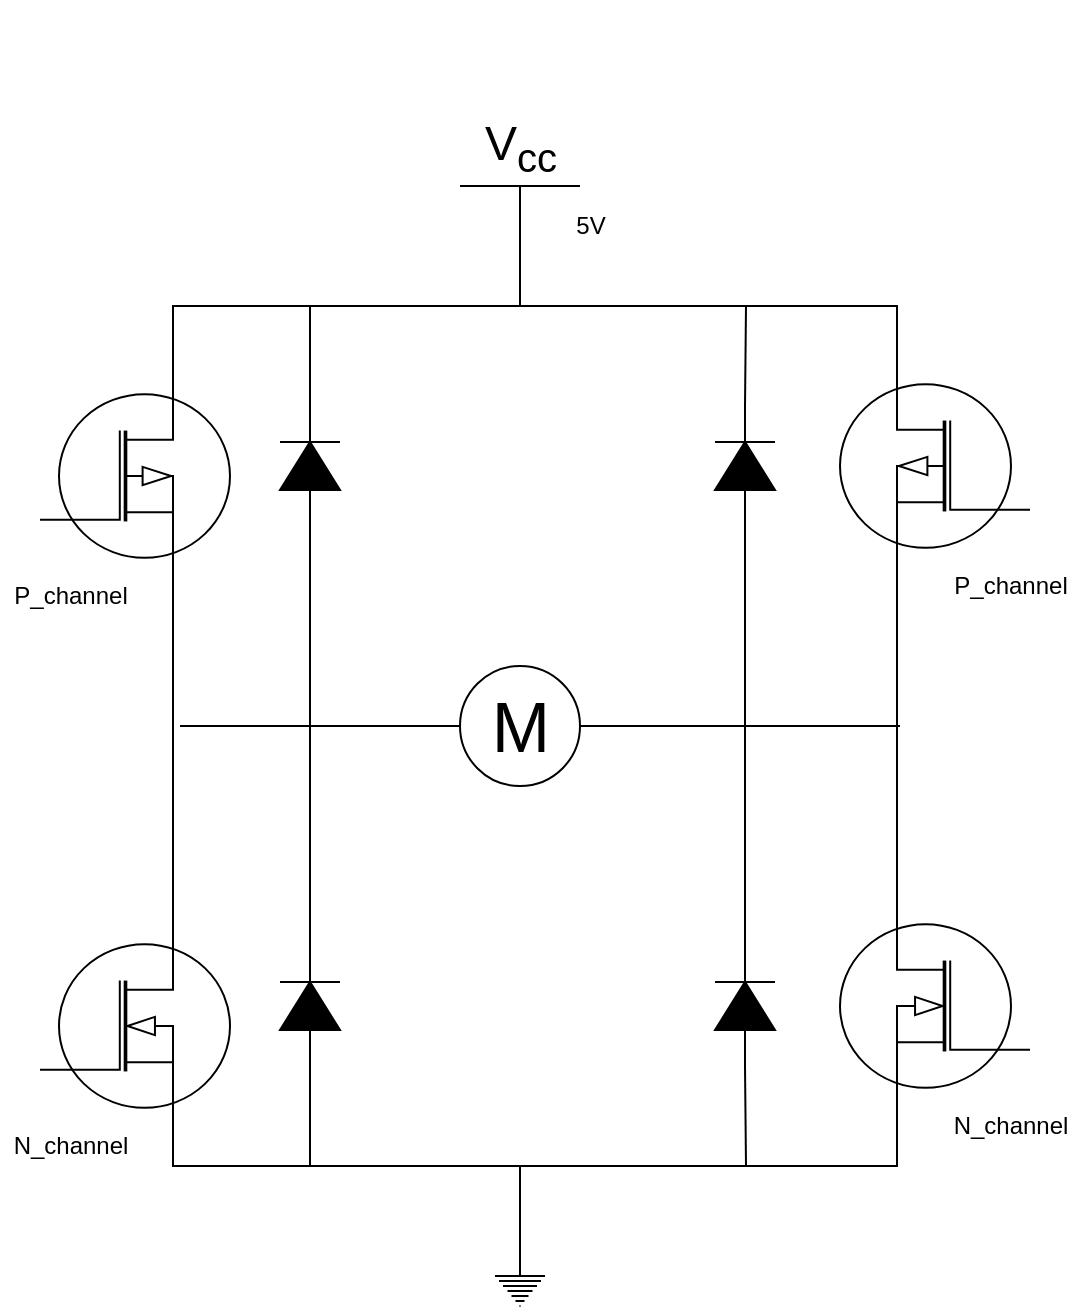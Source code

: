 <mxfile version="13.8.0" type="github">
  <diagram name="Page-1" id="7e0a89b8-554c-2b80-1dc8-d5c74ca68de4">
    <mxGraphModel dx="1350" dy="738" grid="1" gridSize="10" guides="1" tooltips="1" connect="1" arrows="1" fold="1" page="1" pageScale="1" pageWidth="1100" pageHeight="850" background="#ffffff" math="0" shadow="0">
      <root>
        <mxCell id="0" />
        <mxCell id="1" parent="0" />
        <mxCell id="p1qaOxme0rnu5QDFxy7s-23" style="edgeStyle=orthogonalEdgeStyle;rounded=0;orthogonalLoop=1;jettySize=auto;html=1;exitX=0.7;exitY=0;exitDx=0;exitDy=0;exitPerimeter=0;entryX=0.5;entryY=0;entryDx=0;entryDy=0;entryPerimeter=0;endArrow=none;endFill=0;" edge="1" parent="1" source="p1qaOxme0rnu5QDFxy7s-1" target="p1qaOxme0rnu5QDFxy7s-7">
          <mxGeometry relative="1" as="geometry">
            <Array as="points">
              <mxPoint x="337" y="170" />
              <mxPoint x="510" y="170" />
            </Array>
          </mxGeometry>
        </mxCell>
        <mxCell id="p1qaOxme0rnu5QDFxy7s-1" value="" style="verticalLabelPosition=bottom;shadow=0;dashed=0;align=center;html=1;verticalAlign=top;shape=mxgraph.electrical.mosfets1.p-channel_mosfet_1;" vertex="1" parent="1">
          <mxGeometry x="270" y="205" width="95" height="100" as="geometry" />
        </mxCell>
        <mxCell id="p1qaOxme0rnu5QDFxy7s-27" style="edgeStyle=orthogonalEdgeStyle;rounded=0;orthogonalLoop=1;jettySize=auto;html=1;exitX=0.7;exitY=0;exitDx=0;exitDy=0;exitPerimeter=0;entryX=0.7;entryY=1;entryDx=0;entryDy=0;entryPerimeter=0;endArrow=none;endFill=0;" edge="1" parent="1" source="p1qaOxme0rnu5QDFxy7s-2" target="p1qaOxme0rnu5QDFxy7s-1">
          <mxGeometry relative="1" as="geometry">
            <Array as="points">
              <mxPoint x="337" y="480" />
              <mxPoint x="337" y="395" />
            </Array>
          </mxGeometry>
        </mxCell>
        <mxCell id="p1qaOxme0rnu5QDFxy7s-2" value="" style="verticalLabelPosition=bottom;shadow=0;dashed=0;align=center;html=1;verticalAlign=top;shape=mxgraph.electrical.mosfets1.n-channel_mosfet_1;" vertex="1" parent="1">
          <mxGeometry x="270" y="480" width="95" height="100" as="geometry" />
        </mxCell>
        <mxCell id="p1qaOxme0rnu5QDFxy7s-3" value="" style="pointerEvents=1;fillColor=strokeColor;verticalLabelPosition=bottom;shadow=0;dashed=0;align=center;html=1;verticalAlign=top;shape=mxgraph.electrical.diodes.diode;rotation=-90;" vertex="1" parent="1">
          <mxGeometry x="592.5" y="235" width="60" height="30" as="geometry" />
        </mxCell>
        <mxCell id="p1qaOxme0rnu5QDFxy7s-4" value="M" style="verticalLabelPosition=middle;shadow=0;dashed=0;align=center;html=1;verticalAlign=middle;strokeWidth=1;shape=ellipse;aspect=fixed;fontSize=35;" vertex="1" parent="1">
          <mxGeometry x="480" y="350" width="60" height="60" as="geometry" />
        </mxCell>
        <mxCell id="p1qaOxme0rnu5QDFxy7s-6" value="" style="pointerEvents=1;verticalLabelPosition=bottom;shadow=0;dashed=0;align=center;html=1;verticalAlign=top;shape=mxgraph.electrical.signal_sources.protective_earth;" vertex="1" parent="1">
          <mxGeometry x="497.5" y="650" width="25" height="20" as="geometry" />
        </mxCell>
        <mxCell id="p1qaOxme0rnu5QDFxy7s-7" value="&lt;div&gt;&lt;br&gt;&lt;/div&gt;&lt;div&gt;&lt;br&gt;&lt;/div&gt;&lt;div&gt;V&lt;sub&gt;cc&lt;/sub&gt;&lt;/div&gt;" style="verticalLabelPosition=top;verticalAlign=bottom;shape=mxgraph.electrical.signal_sources.vdd;shadow=0;dashed=0;align=center;strokeWidth=1;fontSize=24;html=1;flipV=1;" vertex="1" parent="1">
          <mxGeometry x="480" y="110" width="60" height="40" as="geometry" />
        </mxCell>
        <mxCell id="p1qaOxme0rnu5QDFxy7s-24" style="edgeStyle=orthogonalEdgeStyle;rounded=0;orthogonalLoop=1;jettySize=auto;html=1;exitX=0.7;exitY=0;exitDx=0;exitDy=0;exitPerimeter=0;endArrow=none;endFill=0;entryX=0.5;entryY=0;entryDx=0;entryDy=0;entryPerimeter=0;" edge="1" parent="1" source="p1qaOxme0rnu5QDFxy7s-9" target="p1qaOxme0rnu5QDFxy7s-7">
          <mxGeometry relative="1" as="geometry">
            <mxPoint x="580" y="130" as="targetPoint" />
            <Array as="points">
              <mxPoint x="699" y="170" />
              <mxPoint x="510" y="170" />
            </Array>
          </mxGeometry>
        </mxCell>
        <mxCell id="p1qaOxme0rnu5QDFxy7s-25" style="edgeStyle=orthogonalEdgeStyle;rounded=0;orthogonalLoop=1;jettySize=auto;html=1;exitX=0.7;exitY=1;exitDx=0;exitDy=0;exitPerimeter=0;entryX=0.7;entryY=0;entryDx=0;entryDy=0;entryPerimeter=0;endArrow=none;endFill=0;" edge="1" parent="1" source="p1qaOxme0rnu5QDFxy7s-9" target="p1qaOxme0rnu5QDFxy7s-10">
          <mxGeometry relative="1" as="geometry" />
        </mxCell>
        <mxCell id="p1qaOxme0rnu5QDFxy7s-9" value="" style="verticalLabelPosition=bottom;shadow=0;dashed=0;align=center;html=1;verticalAlign=top;shape=mxgraph.electrical.mosfets1.p-channel_mosfet_1;flipH=1;" vertex="1" parent="1">
          <mxGeometry x="670" y="200" width="95" height="100" as="geometry" />
        </mxCell>
        <mxCell id="p1qaOxme0rnu5QDFxy7s-26" style="edgeStyle=orthogonalEdgeStyle;rounded=0;orthogonalLoop=1;jettySize=auto;html=1;exitX=0.7;exitY=1;exitDx=0;exitDy=0;exitPerimeter=0;entryX=0.7;entryY=1;entryDx=0;entryDy=0;entryPerimeter=0;endArrow=none;endFill=0;" edge="1" parent="1" source="p1qaOxme0rnu5QDFxy7s-10" target="p1qaOxme0rnu5QDFxy7s-2">
          <mxGeometry relative="1" as="geometry" />
        </mxCell>
        <mxCell id="p1qaOxme0rnu5QDFxy7s-10" value="" style="verticalLabelPosition=bottom;shadow=0;dashed=0;align=center;html=1;verticalAlign=top;shape=mxgraph.electrical.mosfets1.n-channel_mosfet_1;flipV=0;flipH=1;" vertex="1" parent="1">
          <mxGeometry x="670" y="470" width="95" height="100" as="geometry" />
        </mxCell>
        <mxCell id="p1qaOxme0rnu5QDFxy7s-11" value="N_channel" style="text;html=1;align=center;verticalAlign=middle;resizable=0;points=[];autosize=1;" vertex="1" parent="1">
          <mxGeometry x="250" y="580" width="70" height="20" as="geometry" />
        </mxCell>
        <mxCell id="p1qaOxme0rnu5QDFxy7s-12" value="N_channel" style="text;html=1;align=center;verticalAlign=middle;resizable=0;points=[];autosize=1;" vertex="1" parent="1">
          <mxGeometry x="720" y="570" width="70" height="20" as="geometry" />
        </mxCell>
        <mxCell id="p1qaOxme0rnu5QDFxy7s-13" value="&lt;div&gt;P_channel&lt;/div&gt;" style="text;html=1;align=center;verticalAlign=middle;resizable=0;points=[];autosize=1;" vertex="1" parent="1">
          <mxGeometry x="250" y="305" width="70" height="20" as="geometry" />
        </mxCell>
        <mxCell id="p1qaOxme0rnu5QDFxy7s-14" value="&lt;div&gt;P_channel&lt;/div&gt;" style="text;html=1;align=center;verticalAlign=middle;resizable=0;points=[];autosize=1;" vertex="1" parent="1">
          <mxGeometry x="720" y="300" width="70" height="20" as="geometry" />
        </mxCell>
        <mxCell id="p1qaOxme0rnu5QDFxy7s-29" style="edgeStyle=orthogonalEdgeStyle;rounded=0;orthogonalLoop=1;jettySize=auto;html=1;exitX=0;exitY=0.5;exitDx=0;exitDy=0;exitPerimeter=0;entryX=1;entryY=0.5;entryDx=0;entryDy=0;entryPerimeter=0;endArrow=none;endFill=0;" edge="1" parent="1" source="p1qaOxme0rnu5QDFxy7s-16" target="p1qaOxme0rnu5QDFxy7s-18">
          <mxGeometry relative="1" as="geometry" />
        </mxCell>
        <mxCell id="p1qaOxme0rnu5QDFxy7s-16" value="" style="pointerEvents=1;fillColor=strokeColor;verticalLabelPosition=bottom;shadow=0;dashed=0;align=center;html=1;verticalAlign=top;shape=mxgraph.electrical.diodes.diode;rotation=-90;" vertex="1" parent="1">
          <mxGeometry x="375" y="235" width="60" height="30" as="geometry" />
        </mxCell>
        <mxCell id="p1qaOxme0rnu5QDFxy7s-32" style="edgeStyle=orthogonalEdgeStyle;rounded=0;orthogonalLoop=1;jettySize=auto;html=1;exitX=1;exitY=0.5;exitDx=0;exitDy=0;exitPerimeter=0;entryX=0;entryY=0.5;entryDx=0;entryDy=0;entryPerimeter=0;endArrow=none;endFill=0;" edge="1" parent="1" source="p1qaOxme0rnu5QDFxy7s-17" target="p1qaOxme0rnu5QDFxy7s-3">
          <mxGeometry relative="1" as="geometry" />
        </mxCell>
        <mxCell id="p1qaOxme0rnu5QDFxy7s-17" value="" style="pointerEvents=1;fillColor=strokeColor;verticalLabelPosition=bottom;shadow=0;dashed=0;align=center;html=1;verticalAlign=top;shape=mxgraph.electrical.diodes.diode;rotation=-90;" vertex="1" parent="1">
          <mxGeometry x="592.5" y="505" width="60" height="30" as="geometry" />
        </mxCell>
        <mxCell id="p1qaOxme0rnu5QDFxy7s-30" style="edgeStyle=orthogonalEdgeStyle;rounded=0;orthogonalLoop=1;jettySize=auto;html=1;exitX=0;exitY=0.5;exitDx=0;exitDy=0;exitPerimeter=0;endArrow=none;endFill=0;" edge="1" parent="1" source="p1qaOxme0rnu5QDFxy7s-18">
          <mxGeometry relative="1" as="geometry">
            <mxPoint x="420" y="600" as="targetPoint" />
            <Array as="points">
              <mxPoint x="405" y="600" />
            </Array>
          </mxGeometry>
        </mxCell>
        <mxCell id="p1qaOxme0rnu5QDFxy7s-18" value="" style="pointerEvents=1;fillColor=strokeColor;verticalLabelPosition=bottom;shadow=0;dashed=0;align=center;html=1;verticalAlign=top;shape=mxgraph.electrical.diodes.diode;rotation=-90;" vertex="1" parent="1">
          <mxGeometry x="375" y="505" width="60" height="30" as="geometry" />
        </mxCell>
        <mxCell id="p1qaOxme0rnu5QDFxy7s-34" value="" style="endArrow=none;html=1;exitX=0;exitY=0.5;exitDx=0;exitDy=0;" edge="1" parent="1" source="p1qaOxme0rnu5QDFxy7s-4">
          <mxGeometry width="50" height="50" relative="1" as="geometry">
            <mxPoint x="420" y="400" as="sourcePoint" />
            <mxPoint x="340" y="380" as="targetPoint" />
          </mxGeometry>
        </mxCell>
        <mxCell id="p1qaOxme0rnu5QDFxy7s-35" value="" style="endArrow=none;html=1;exitX=1;exitY=0.5;exitDx=0;exitDy=0;" edge="1" parent="1" source="p1qaOxme0rnu5QDFxy7s-4">
          <mxGeometry width="50" height="50" relative="1" as="geometry">
            <mxPoint x="620" y="400" as="sourcePoint" />
            <mxPoint x="700" y="380" as="targetPoint" />
          </mxGeometry>
        </mxCell>
        <mxCell id="p1qaOxme0rnu5QDFxy7s-36" value="" style="endArrow=none;html=1;exitX=1;exitY=0.5;exitDx=0;exitDy=0;exitPerimeter=0;" edge="1" parent="1" source="p1qaOxme0rnu5QDFxy7s-16">
          <mxGeometry width="50" height="50" relative="1" as="geometry">
            <mxPoint x="520" y="400" as="sourcePoint" />
            <mxPoint x="405" y="170" as="targetPoint" />
          </mxGeometry>
        </mxCell>
        <mxCell id="p1qaOxme0rnu5QDFxy7s-37" value="" style="endArrow=none;html=1;entryX=1;entryY=0.5;entryDx=0;entryDy=0;entryPerimeter=0;" edge="1" parent="1" target="p1qaOxme0rnu5QDFxy7s-3">
          <mxGeometry width="50" height="50" relative="1" as="geometry">
            <mxPoint x="623" y="170" as="sourcePoint" />
            <mxPoint x="570" y="350" as="targetPoint" />
          </mxGeometry>
        </mxCell>
        <mxCell id="p1qaOxme0rnu5QDFxy7s-38" value="" style="endArrow=none;html=1;entryX=0;entryY=0.5;entryDx=0;entryDy=0;entryPerimeter=0;" edge="1" parent="1" target="p1qaOxme0rnu5QDFxy7s-17">
          <mxGeometry width="50" height="50" relative="1" as="geometry">
            <mxPoint x="623" y="600" as="sourcePoint" />
            <mxPoint x="570" y="350" as="targetPoint" />
          </mxGeometry>
        </mxCell>
        <mxCell id="p1qaOxme0rnu5QDFxy7s-39" value="5V" style="text;html=1;align=center;verticalAlign=middle;resizable=0;points=[];autosize=1;" vertex="1" parent="1">
          <mxGeometry x="530" y="120" width="30" height="20" as="geometry" />
        </mxCell>
        <mxCell id="p1qaOxme0rnu5QDFxy7s-40" value="" style="endArrow=none;html=1;entryX=0.5;entryY=0;entryDx=0;entryDy=0;entryPerimeter=0;" edge="1" parent="1" target="p1qaOxme0rnu5QDFxy7s-6">
          <mxGeometry width="50" height="50" relative="1" as="geometry">
            <mxPoint x="510" y="600" as="sourcePoint" />
            <mxPoint x="570" y="350" as="targetPoint" />
          </mxGeometry>
        </mxCell>
      </root>
    </mxGraphModel>
  </diagram>
</mxfile>
